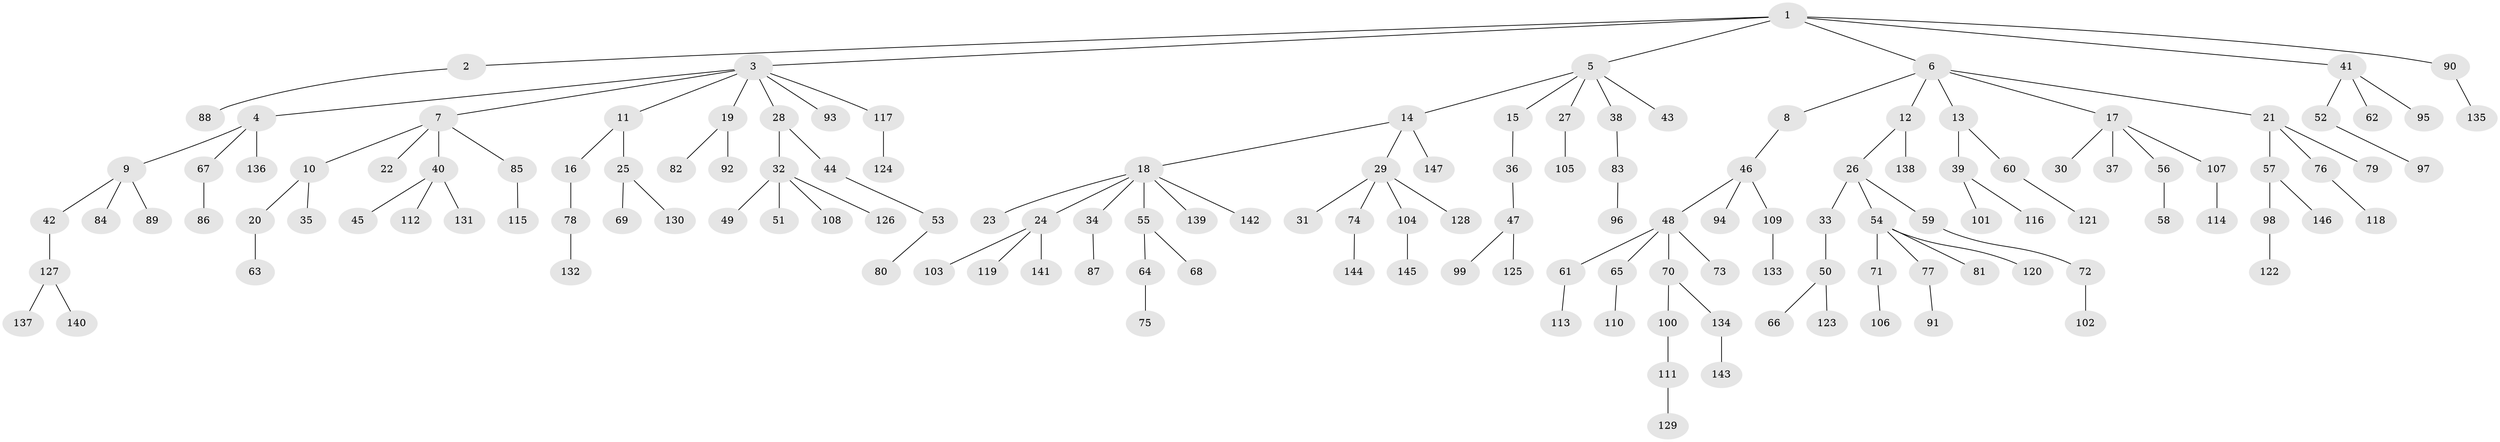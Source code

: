 // coarse degree distribution, {6: 0.030303030303030304, 1: 0.5858585858585859, 10: 0.010101010101010102, 7: 0.010101010101010102, 4: 0.10101010101010101, 3: 0.1111111111111111, 2: 0.15151515151515152}
// Generated by graph-tools (version 1.1) at 2025/52/02/27/25 19:52:10]
// undirected, 147 vertices, 146 edges
graph export_dot {
graph [start="1"]
  node [color=gray90,style=filled];
  1;
  2;
  3;
  4;
  5;
  6;
  7;
  8;
  9;
  10;
  11;
  12;
  13;
  14;
  15;
  16;
  17;
  18;
  19;
  20;
  21;
  22;
  23;
  24;
  25;
  26;
  27;
  28;
  29;
  30;
  31;
  32;
  33;
  34;
  35;
  36;
  37;
  38;
  39;
  40;
  41;
  42;
  43;
  44;
  45;
  46;
  47;
  48;
  49;
  50;
  51;
  52;
  53;
  54;
  55;
  56;
  57;
  58;
  59;
  60;
  61;
  62;
  63;
  64;
  65;
  66;
  67;
  68;
  69;
  70;
  71;
  72;
  73;
  74;
  75;
  76;
  77;
  78;
  79;
  80;
  81;
  82;
  83;
  84;
  85;
  86;
  87;
  88;
  89;
  90;
  91;
  92;
  93;
  94;
  95;
  96;
  97;
  98;
  99;
  100;
  101;
  102;
  103;
  104;
  105;
  106;
  107;
  108;
  109;
  110;
  111;
  112;
  113;
  114;
  115;
  116;
  117;
  118;
  119;
  120;
  121;
  122;
  123;
  124;
  125;
  126;
  127;
  128;
  129;
  130;
  131;
  132;
  133;
  134;
  135;
  136;
  137;
  138;
  139;
  140;
  141;
  142;
  143;
  144;
  145;
  146;
  147;
  1 -- 2;
  1 -- 3;
  1 -- 5;
  1 -- 6;
  1 -- 41;
  1 -- 90;
  2 -- 88;
  3 -- 4;
  3 -- 7;
  3 -- 11;
  3 -- 19;
  3 -- 28;
  3 -- 93;
  3 -- 117;
  4 -- 9;
  4 -- 67;
  4 -- 136;
  5 -- 14;
  5 -- 15;
  5 -- 27;
  5 -- 38;
  5 -- 43;
  6 -- 8;
  6 -- 12;
  6 -- 13;
  6 -- 17;
  6 -- 21;
  7 -- 10;
  7 -- 22;
  7 -- 40;
  7 -- 85;
  8 -- 46;
  9 -- 42;
  9 -- 84;
  9 -- 89;
  10 -- 20;
  10 -- 35;
  11 -- 16;
  11 -- 25;
  12 -- 26;
  12 -- 138;
  13 -- 39;
  13 -- 60;
  14 -- 18;
  14 -- 29;
  14 -- 147;
  15 -- 36;
  16 -- 78;
  17 -- 30;
  17 -- 37;
  17 -- 56;
  17 -- 107;
  18 -- 23;
  18 -- 24;
  18 -- 34;
  18 -- 55;
  18 -- 139;
  18 -- 142;
  19 -- 82;
  19 -- 92;
  20 -- 63;
  21 -- 57;
  21 -- 76;
  21 -- 79;
  24 -- 103;
  24 -- 119;
  24 -- 141;
  25 -- 69;
  25 -- 130;
  26 -- 33;
  26 -- 54;
  26 -- 59;
  27 -- 105;
  28 -- 32;
  28 -- 44;
  29 -- 31;
  29 -- 74;
  29 -- 104;
  29 -- 128;
  32 -- 49;
  32 -- 51;
  32 -- 108;
  32 -- 126;
  33 -- 50;
  34 -- 87;
  36 -- 47;
  38 -- 83;
  39 -- 101;
  39 -- 116;
  40 -- 45;
  40 -- 112;
  40 -- 131;
  41 -- 52;
  41 -- 62;
  41 -- 95;
  42 -- 127;
  44 -- 53;
  46 -- 48;
  46 -- 94;
  46 -- 109;
  47 -- 99;
  47 -- 125;
  48 -- 61;
  48 -- 65;
  48 -- 70;
  48 -- 73;
  50 -- 66;
  50 -- 123;
  52 -- 97;
  53 -- 80;
  54 -- 71;
  54 -- 77;
  54 -- 81;
  54 -- 120;
  55 -- 64;
  55 -- 68;
  56 -- 58;
  57 -- 98;
  57 -- 146;
  59 -- 72;
  60 -- 121;
  61 -- 113;
  64 -- 75;
  65 -- 110;
  67 -- 86;
  70 -- 100;
  70 -- 134;
  71 -- 106;
  72 -- 102;
  74 -- 144;
  76 -- 118;
  77 -- 91;
  78 -- 132;
  83 -- 96;
  85 -- 115;
  90 -- 135;
  98 -- 122;
  100 -- 111;
  104 -- 145;
  107 -- 114;
  109 -- 133;
  111 -- 129;
  117 -- 124;
  127 -- 137;
  127 -- 140;
  134 -- 143;
}

